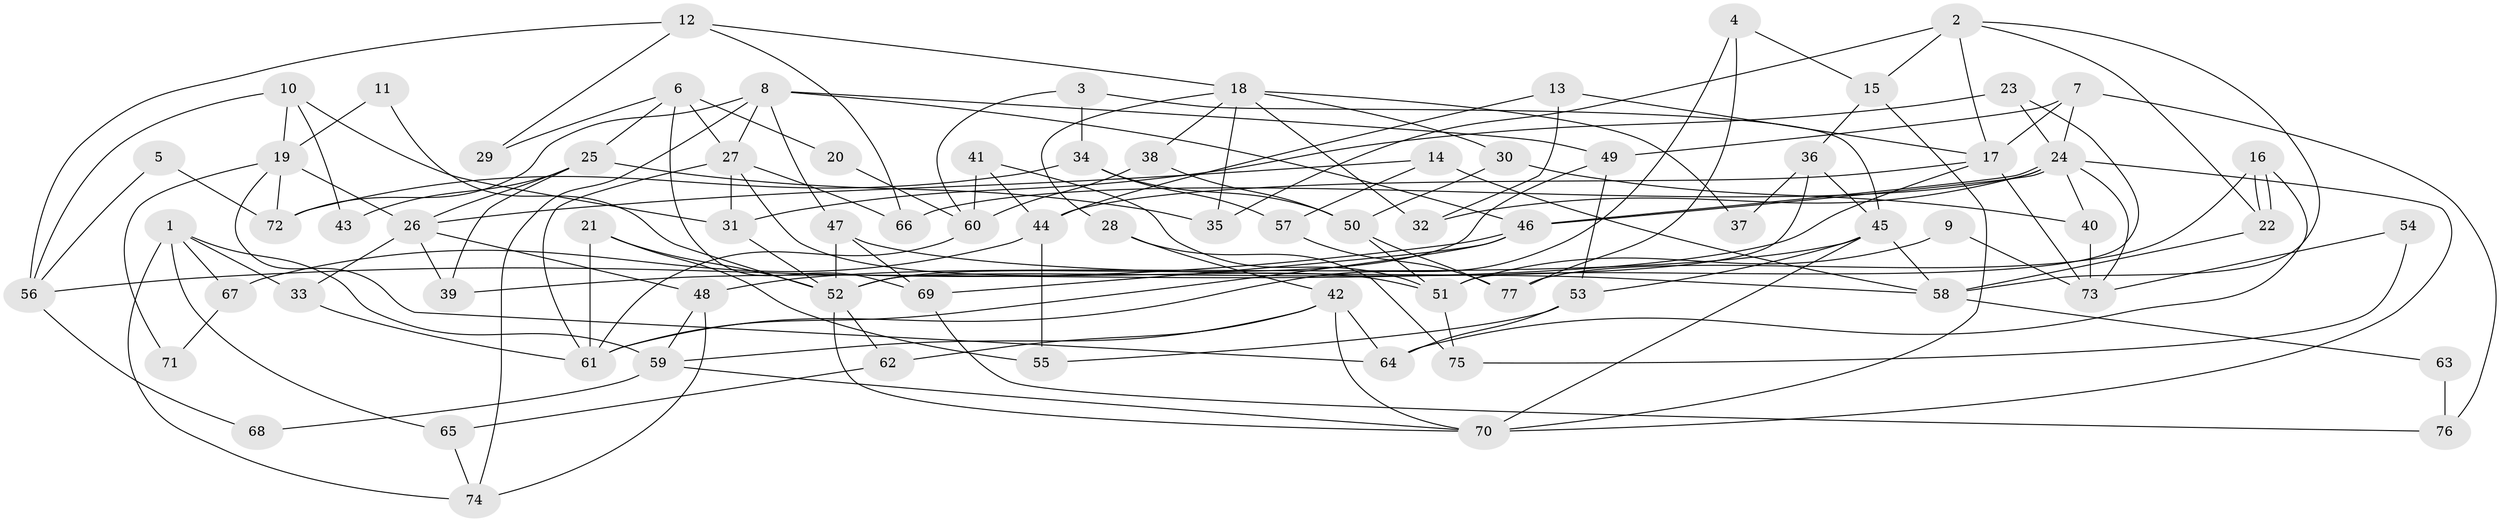 // Generated by graph-tools (version 1.1) at 2025/02/03/09/25 03:02:07]
// undirected, 77 vertices, 154 edges
graph export_dot {
graph [start="1"]
  node [color=gray90,style=filled];
  1;
  2;
  3;
  4;
  5;
  6;
  7;
  8;
  9;
  10;
  11;
  12;
  13;
  14;
  15;
  16;
  17;
  18;
  19;
  20;
  21;
  22;
  23;
  24;
  25;
  26;
  27;
  28;
  29;
  30;
  31;
  32;
  33;
  34;
  35;
  36;
  37;
  38;
  39;
  40;
  41;
  42;
  43;
  44;
  45;
  46;
  47;
  48;
  49;
  50;
  51;
  52;
  53;
  54;
  55;
  56;
  57;
  58;
  59;
  60;
  61;
  62;
  63;
  64;
  65;
  66;
  67;
  68;
  69;
  70;
  71;
  72;
  73;
  74;
  75;
  76;
  77;
  1 -- 33;
  1 -- 59;
  1 -- 65;
  1 -- 67;
  1 -- 74;
  2 -- 17;
  2 -- 22;
  2 -- 15;
  2 -- 35;
  2 -- 58;
  3 -- 34;
  3 -- 45;
  3 -- 60;
  4 -- 61;
  4 -- 15;
  4 -- 77;
  5 -- 56;
  5 -- 72;
  6 -- 25;
  6 -- 69;
  6 -- 20;
  6 -- 27;
  6 -- 29;
  7 -- 49;
  7 -- 24;
  7 -- 17;
  7 -- 76;
  8 -- 74;
  8 -- 46;
  8 -- 27;
  8 -- 47;
  8 -- 49;
  8 -- 72;
  9 -- 73;
  9 -- 51;
  10 -- 31;
  10 -- 56;
  10 -- 19;
  10 -- 43;
  11 -- 19;
  11 -- 52;
  12 -- 18;
  12 -- 66;
  12 -- 29;
  12 -- 56;
  13 -- 32;
  13 -- 17;
  13 -- 44;
  14 -- 58;
  14 -- 57;
  14 -- 26;
  15 -- 36;
  15 -- 70;
  16 -- 64;
  16 -- 22;
  16 -- 22;
  16 -- 77;
  17 -- 73;
  17 -- 39;
  17 -- 44;
  18 -- 38;
  18 -- 35;
  18 -- 28;
  18 -- 30;
  18 -- 32;
  18 -- 37;
  19 -- 26;
  19 -- 64;
  19 -- 71;
  19 -- 72;
  20 -- 60;
  21 -- 55;
  21 -- 61;
  21 -- 52;
  22 -- 58;
  23 -- 31;
  23 -- 24;
  23 -- 51;
  24 -- 46;
  24 -- 46;
  24 -- 70;
  24 -- 32;
  24 -- 40;
  24 -- 66;
  24 -- 73;
  25 -- 26;
  25 -- 39;
  25 -- 35;
  25 -- 43;
  26 -- 48;
  26 -- 33;
  26 -- 39;
  27 -- 31;
  27 -- 51;
  27 -- 61;
  27 -- 66;
  28 -- 42;
  28 -- 75;
  30 -- 50;
  30 -- 40;
  31 -- 52;
  33 -- 61;
  34 -- 50;
  34 -- 72;
  34 -- 57;
  36 -- 52;
  36 -- 45;
  36 -- 37;
  38 -- 60;
  38 -- 50;
  40 -- 73;
  41 -- 51;
  41 -- 44;
  41 -- 60;
  42 -- 64;
  42 -- 70;
  42 -- 59;
  42 -- 62;
  44 -- 55;
  44 -- 67;
  45 -- 58;
  45 -- 70;
  45 -- 48;
  45 -- 53;
  46 -- 61;
  46 -- 56;
  46 -- 69;
  47 -- 52;
  47 -- 58;
  47 -- 69;
  48 -- 59;
  48 -- 74;
  49 -- 52;
  49 -- 53;
  50 -- 77;
  50 -- 51;
  51 -- 75;
  52 -- 62;
  52 -- 70;
  53 -- 55;
  53 -- 64;
  54 -- 75;
  54 -- 73;
  56 -- 68;
  57 -- 77;
  58 -- 63;
  59 -- 70;
  59 -- 68;
  60 -- 61;
  62 -- 65;
  63 -- 76;
  65 -- 74;
  67 -- 71;
  69 -- 76;
}
